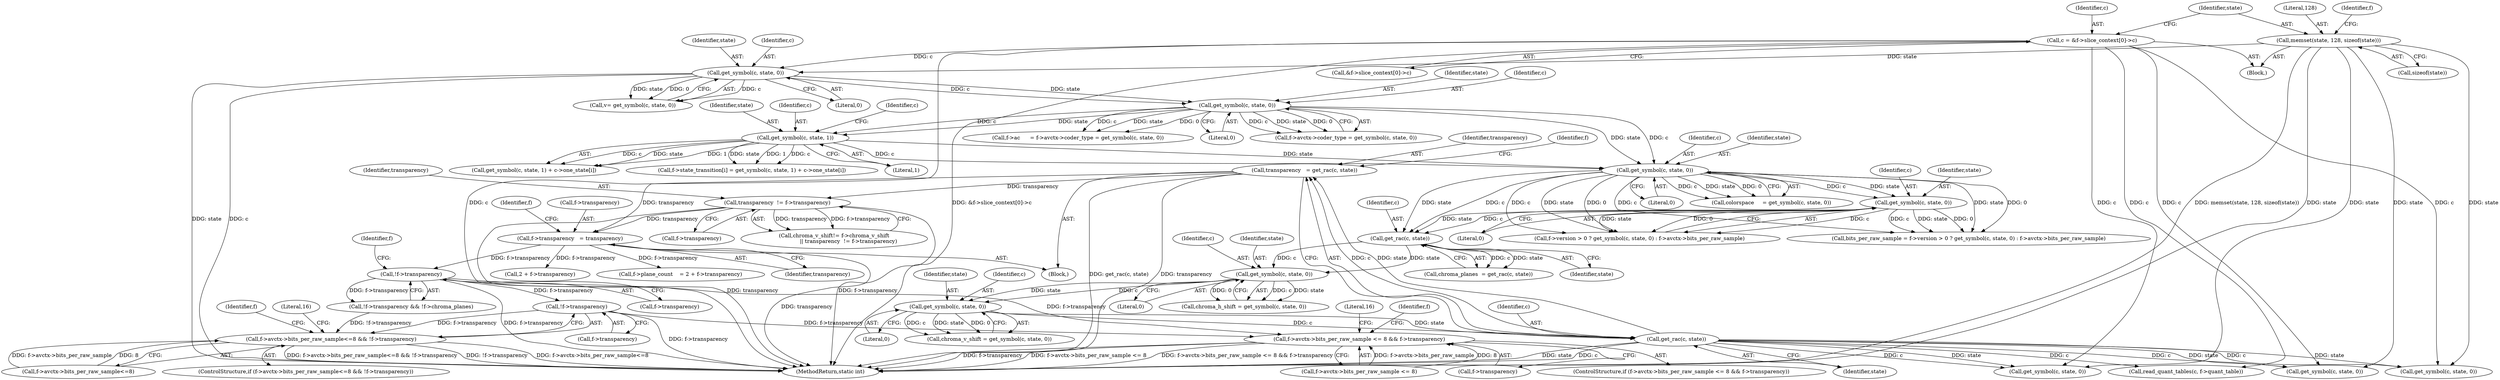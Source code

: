 digraph "0_FFmpeg_b05cd1ea7e45a836f7f6071a716c38bb30326e0f@pointer" {
"1000402" [label="(Call,!f->transparency)"];
"1000360" [label="(Call,!f->transparency)"];
"1000337" [label="(Call,f->transparency   = transparency)"];
"1000253" [label="(Call,transparency   = get_rac(c, state))"];
"1000255" [label="(Call,get_rac(c, state))"];
"1000249" [label="(Call,get_symbol(c, state, 0))"];
"1000243" [label="(Call,get_symbol(c, state, 0))"];
"1000238" [label="(Call,get_rac(c, state))"];
"1000215" [label="(Call,get_symbol(c, state, 0))"];
"1000177" [label="(Call,get_symbol(c, state, 0))"];
"1000144" [label="(Call,get_symbol(c, state, 0))"];
"1000113" [label="(Call,c = &f->slice_context[0]->c)"];
"1000123" [label="(Call,memset(state, 128, sizeof(state)))"];
"1000204" [label="(Call,get_symbol(c, state, 1))"];
"1000227" [label="(Call,get_symbol(c, state, 0))"];
"1000296" [label="(Call,transparency  != f->transparency)"];
"1000394" [label="(Call,f->avctx->bits_per_raw_sample<=8 && !f->transparency)"];
"1000484" [label="(Call,f->avctx->bits_per_raw_sample <= 8 && f->transparency)"];
"1000249" [label="(Call,get_symbol(c, state, 0))"];
"1000243" [label="(Call,get_symbol(c, state, 0))"];
"1000114" [label="(Identifier,c)"];
"1000197" [label="(Call,f->state_transition[i] = get_symbol(c, state, 1) + c->one_state[i])"];
"1001228" [label="(Call,get_symbol(c, state, 0))"];
"1000298" [label="(Call,f->transparency)"];
"1000402" [label="(Call,!f->transparency)"];
"1000180" [label="(Literal,0)"];
"1000207" [label="(Literal,1)"];
"1000230" [label="(Literal,0)"];
"1000254" [label="(Identifier,transparency)"];
"1000131" [label="(Identifier,f)"];
"1000485" [label="(Call,f->avctx->bits_per_raw_sample <= 8)"];
"1000492" [label="(Call,f->transparency)"];
"1000895" [label="(Call,get_symbol(c, state, 0))"];
"1000360" [label="(Call,!f->transparency)"];
"1000218" [label="(Literal,0)"];
"1000403" [label="(Call,f->transparency)"];
"1000134" [label="(Block,)"];
"1001043" [label="(Call,get_symbol(c, state, 0))"];
"1000104" [label="(Block,)"];
"1000290" [label="(Call,chroma_v_shift!= f->chroma_v_shift\n                 || transparency  != f->transparency)"];
"1000361" [label="(Call,f->transparency)"];
"1000206" [label="(Identifier,state)"];
"1000125" [label="(Literal,128)"];
"1000204" [label="(Call,get_symbol(c, state, 1))"];
"1000359" [label="(Call,!f->transparency && !f->chroma_planes)"];
"1000179" [label="(Identifier,state)"];
"1000297" [label="(Identifier,transparency)"];
"1000144" [label="(Call,get_symbol(c, state, 0))"];
"1000205" [label="(Identifier,c)"];
"1000253" [label="(Call,transparency   = get_rac(c, state))"];
"1000256" [label="(Identifier,c)"];
"1000236" [label="(Call,chroma_planes  = get_rac(c, state))"];
"1000178" [label="(Identifier,c)"];
"1000255" [label="(Call,get_rac(c, state))"];
"1000346" [label="(Call,2 + f->transparency)"];
"1000147" [label="(Literal,0)"];
"1000483" [label="(ControlStructure,if (f->avctx->bits_per_raw_sample <= 8 && f->transparency))"];
"1000227" [label="(Call,get_symbol(c, state, 0))"];
"1000216" [label="(Identifier,c)"];
"1000366" [label="(Identifier,f)"];
"1000246" [label="(Literal,0)"];
"1000238" [label="(Call,get_rac(c, state))"];
"1000217" [label="(Identifier,state)"];
"1000344" [label="(Identifier,f)"];
"1000499" [label="(Literal,16)"];
"1000393" [label="(ControlStructure,if (f->avctx->bits_per_raw_sample<=8 && !f->transparency))"];
"1000126" [label="(Call,sizeof(state))"];
"1000488" [label="(Identifier,f)"];
"1000142" [label="(Call,v= get_symbol(c, state, 0))"];
"1000395" [label="(Call,f->avctx->bits_per_raw_sample<=8)"];
"1000244" [label="(Identifier,c)"];
"1001322" [label="(MethodReturn,static int)"];
"1000221" [label="(Call,f->version > 0 ? get_symbol(c, state, 0) : f->avctx->bits_per_raw_sample)"];
"1000115" [label="(Call,&f->slice_context[0]->c)"];
"1000240" [label="(Identifier,state)"];
"1000113" [label="(Call,c = &f->slice_context[0]->c)"];
"1000342" [label="(Call,f->plane_count    = 2 + f->transparency)"];
"1000257" [label="(Identifier,state)"];
"1000241" [label="(Call,chroma_h_shift = get_symbol(c, state, 0))"];
"1000239" [label="(Identifier,c)"];
"1000210" [label="(Identifier,c)"];
"1000203" [label="(Call,get_symbol(c, state, 1) + c->one_state[i])"];
"1000252" [label="(Literal,0)"];
"1000177" [label="(Call,get_symbol(c, state, 0))"];
"1000296" [label="(Call,transparency  != f->transparency)"];
"1000171" [label="(Call,f->avctx->coder_type = get_symbol(c, state, 0))"];
"1000338" [label="(Call,f->transparency)"];
"1000549" [label="(Identifier,f)"];
"1000146" [label="(Identifier,state)"];
"1000247" [label="(Call,chroma_v_shift = get_symbol(c, state, 0))"];
"1000394" [label="(Call,f->avctx->bits_per_raw_sample<=8 && !f->transparency)"];
"1000219" [label="(Call,bits_per_raw_sample = f->version > 0 ? get_symbol(c, state, 0) : f->avctx->bits_per_raw_sample)"];
"1000410" [label="(Literal,16)"];
"1000145" [label="(Identifier,c)"];
"1000251" [label="(Identifier,state)"];
"1000167" [label="(Call,f->ac      = f->avctx->coder_type = get_symbol(c, state, 0))"];
"1000124" [label="(Identifier,state)"];
"1000213" [label="(Call,colorspace     = get_symbol(c, state, 0))"];
"1000865" [label="(Call,read_quant_tables(c, f->quant_table))"];
"1000123" [label="(Call,memset(state, 128, sizeof(state)))"];
"1000260" [label="(Identifier,f)"];
"1000228" [label="(Identifier,c)"];
"1000337" [label="(Call,f->transparency   = transparency)"];
"1000341" [label="(Identifier,transparency)"];
"1000245" [label="(Identifier,state)"];
"1000250" [label="(Identifier,c)"];
"1000484" [label="(Call,f->avctx->bits_per_raw_sample <= 8 && f->transparency)"];
"1000215" [label="(Call,get_symbol(c, state, 0))"];
"1000229" [label="(Identifier,state)"];
"1000402" -> "1000394"  [label="AST: "];
"1000402" -> "1000403"  [label="CFG: "];
"1000403" -> "1000402"  [label="AST: "];
"1000394" -> "1000402"  [label="CFG: "];
"1000402" -> "1001322"  [label="DDG: f->transparency"];
"1000402" -> "1000394"  [label="DDG: f->transparency"];
"1000360" -> "1000402"  [label="DDG: f->transparency"];
"1000402" -> "1000484"  [label="DDG: f->transparency"];
"1000360" -> "1000359"  [label="AST: "];
"1000360" -> "1000361"  [label="CFG: "];
"1000361" -> "1000360"  [label="AST: "];
"1000366" -> "1000360"  [label="CFG: "];
"1000359" -> "1000360"  [label="CFG: "];
"1000360" -> "1001322"  [label="DDG: f->transparency"];
"1000360" -> "1000359"  [label="DDG: f->transparency"];
"1000337" -> "1000360"  [label="DDG: f->transparency"];
"1000360" -> "1000484"  [label="DDG: f->transparency"];
"1000337" -> "1000134"  [label="AST: "];
"1000337" -> "1000341"  [label="CFG: "];
"1000338" -> "1000337"  [label="AST: "];
"1000341" -> "1000337"  [label="AST: "];
"1000344" -> "1000337"  [label="CFG: "];
"1000337" -> "1001322"  [label="DDG: transparency"];
"1000253" -> "1000337"  [label="DDG: transparency"];
"1000296" -> "1000337"  [label="DDG: transparency"];
"1000337" -> "1000342"  [label="DDG: f->transparency"];
"1000337" -> "1000346"  [label="DDG: f->transparency"];
"1000253" -> "1000134"  [label="AST: "];
"1000253" -> "1000255"  [label="CFG: "];
"1000254" -> "1000253"  [label="AST: "];
"1000255" -> "1000253"  [label="AST: "];
"1000260" -> "1000253"  [label="CFG: "];
"1000253" -> "1001322"  [label="DDG: get_rac(c, state)"];
"1000253" -> "1001322"  [label="DDG: transparency"];
"1000255" -> "1000253"  [label="DDG: c"];
"1000255" -> "1000253"  [label="DDG: state"];
"1000253" -> "1000296"  [label="DDG: transparency"];
"1000255" -> "1000257"  [label="CFG: "];
"1000256" -> "1000255"  [label="AST: "];
"1000257" -> "1000255"  [label="AST: "];
"1000255" -> "1001322"  [label="DDG: state"];
"1000255" -> "1001322"  [label="DDG: c"];
"1000249" -> "1000255"  [label="DDG: c"];
"1000249" -> "1000255"  [label="DDG: state"];
"1000255" -> "1000865"  [label="DDG: c"];
"1000255" -> "1000895"  [label="DDG: c"];
"1000255" -> "1000895"  [label="DDG: state"];
"1000255" -> "1001043"  [label="DDG: c"];
"1000255" -> "1001043"  [label="DDG: state"];
"1000255" -> "1001228"  [label="DDG: c"];
"1000255" -> "1001228"  [label="DDG: state"];
"1000249" -> "1000247"  [label="AST: "];
"1000249" -> "1000252"  [label="CFG: "];
"1000250" -> "1000249"  [label="AST: "];
"1000251" -> "1000249"  [label="AST: "];
"1000252" -> "1000249"  [label="AST: "];
"1000247" -> "1000249"  [label="CFG: "];
"1000249" -> "1000247"  [label="DDG: c"];
"1000249" -> "1000247"  [label="DDG: state"];
"1000249" -> "1000247"  [label="DDG: 0"];
"1000243" -> "1000249"  [label="DDG: c"];
"1000243" -> "1000249"  [label="DDG: state"];
"1000243" -> "1000241"  [label="AST: "];
"1000243" -> "1000246"  [label="CFG: "];
"1000244" -> "1000243"  [label="AST: "];
"1000245" -> "1000243"  [label="AST: "];
"1000246" -> "1000243"  [label="AST: "];
"1000241" -> "1000243"  [label="CFG: "];
"1000243" -> "1000241"  [label="DDG: c"];
"1000243" -> "1000241"  [label="DDG: state"];
"1000243" -> "1000241"  [label="DDG: 0"];
"1000238" -> "1000243"  [label="DDG: c"];
"1000238" -> "1000243"  [label="DDG: state"];
"1000238" -> "1000236"  [label="AST: "];
"1000238" -> "1000240"  [label="CFG: "];
"1000239" -> "1000238"  [label="AST: "];
"1000240" -> "1000238"  [label="AST: "];
"1000236" -> "1000238"  [label="CFG: "];
"1000238" -> "1000236"  [label="DDG: c"];
"1000238" -> "1000236"  [label="DDG: state"];
"1000215" -> "1000238"  [label="DDG: c"];
"1000215" -> "1000238"  [label="DDG: state"];
"1000227" -> "1000238"  [label="DDG: c"];
"1000227" -> "1000238"  [label="DDG: state"];
"1000215" -> "1000213"  [label="AST: "];
"1000215" -> "1000218"  [label="CFG: "];
"1000216" -> "1000215"  [label="AST: "];
"1000217" -> "1000215"  [label="AST: "];
"1000218" -> "1000215"  [label="AST: "];
"1000213" -> "1000215"  [label="CFG: "];
"1000215" -> "1000213"  [label="DDG: c"];
"1000215" -> "1000213"  [label="DDG: state"];
"1000215" -> "1000213"  [label="DDG: 0"];
"1000177" -> "1000215"  [label="DDG: c"];
"1000177" -> "1000215"  [label="DDG: state"];
"1000204" -> "1000215"  [label="DDG: c"];
"1000204" -> "1000215"  [label="DDG: state"];
"1000215" -> "1000219"  [label="DDG: c"];
"1000215" -> "1000219"  [label="DDG: state"];
"1000215" -> "1000219"  [label="DDG: 0"];
"1000215" -> "1000221"  [label="DDG: c"];
"1000215" -> "1000221"  [label="DDG: state"];
"1000215" -> "1000221"  [label="DDG: 0"];
"1000215" -> "1000227"  [label="DDG: c"];
"1000215" -> "1000227"  [label="DDG: state"];
"1000177" -> "1000171"  [label="AST: "];
"1000177" -> "1000180"  [label="CFG: "];
"1000178" -> "1000177"  [label="AST: "];
"1000179" -> "1000177"  [label="AST: "];
"1000180" -> "1000177"  [label="AST: "];
"1000171" -> "1000177"  [label="CFG: "];
"1000177" -> "1000167"  [label="DDG: c"];
"1000177" -> "1000167"  [label="DDG: state"];
"1000177" -> "1000167"  [label="DDG: 0"];
"1000177" -> "1000171"  [label="DDG: c"];
"1000177" -> "1000171"  [label="DDG: state"];
"1000177" -> "1000171"  [label="DDG: 0"];
"1000144" -> "1000177"  [label="DDG: c"];
"1000144" -> "1000177"  [label="DDG: state"];
"1000177" -> "1000204"  [label="DDG: c"];
"1000177" -> "1000204"  [label="DDG: state"];
"1000144" -> "1000142"  [label="AST: "];
"1000144" -> "1000147"  [label="CFG: "];
"1000145" -> "1000144"  [label="AST: "];
"1000146" -> "1000144"  [label="AST: "];
"1000147" -> "1000144"  [label="AST: "];
"1000142" -> "1000144"  [label="CFG: "];
"1000144" -> "1001322"  [label="DDG: c"];
"1000144" -> "1001322"  [label="DDG: state"];
"1000144" -> "1000142"  [label="DDG: c"];
"1000144" -> "1000142"  [label="DDG: state"];
"1000144" -> "1000142"  [label="DDG: 0"];
"1000113" -> "1000144"  [label="DDG: c"];
"1000123" -> "1000144"  [label="DDG: state"];
"1000113" -> "1000104"  [label="AST: "];
"1000113" -> "1000115"  [label="CFG: "];
"1000114" -> "1000113"  [label="AST: "];
"1000115" -> "1000113"  [label="AST: "];
"1000124" -> "1000113"  [label="CFG: "];
"1000113" -> "1001322"  [label="DDG: c"];
"1000113" -> "1001322"  [label="DDG: &f->slice_context[0]->c"];
"1000113" -> "1000865"  [label="DDG: c"];
"1000113" -> "1000895"  [label="DDG: c"];
"1000113" -> "1001043"  [label="DDG: c"];
"1000113" -> "1001228"  [label="DDG: c"];
"1000123" -> "1000104"  [label="AST: "];
"1000123" -> "1000126"  [label="CFG: "];
"1000124" -> "1000123"  [label="AST: "];
"1000125" -> "1000123"  [label="AST: "];
"1000126" -> "1000123"  [label="AST: "];
"1000131" -> "1000123"  [label="CFG: "];
"1000123" -> "1001322"  [label="DDG: memset(state, 128, sizeof(state))"];
"1000123" -> "1001322"  [label="DDG: state"];
"1000123" -> "1000895"  [label="DDG: state"];
"1000123" -> "1001043"  [label="DDG: state"];
"1000123" -> "1001228"  [label="DDG: state"];
"1000204" -> "1000203"  [label="AST: "];
"1000204" -> "1000207"  [label="CFG: "];
"1000205" -> "1000204"  [label="AST: "];
"1000206" -> "1000204"  [label="AST: "];
"1000207" -> "1000204"  [label="AST: "];
"1000210" -> "1000204"  [label="CFG: "];
"1000204" -> "1000197"  [label="DDG: c"];
"1000204" -> "1000197"  [label="DDG: state"];
"1000204" -> "1000197"  [label="DDG: 1"];
"1000204" -> "1000203"  [label="DDG: c"];
"1000204" -> "1000203"  [label="DDG: state"];
"1000204" -> "1000203"  [label="DDG: 1"];
"1000227" -> "1000221"  [label="AST: "];
"1000227" -> "1000230"  [label="CFG: "];
"1000228" -> "1000227"  [label="AST: "];
"1000229" -> "1000227"  [label="AST: "];
"1000230" -> "1000227"  [label="AST: "];
"1000221" -> "1000227"  [label="CFG: "];
"1000227" -> "1000219"  [label="DDG: c"];
"1000227" -> "1000219"  [label="DDG: state"];
"1000227" -> "1000219"  [label="DDG: 0"];
"1000227" -> "1000221"  [label="DDG: c"];
"1000227" -> "1000221"  [label="DDG: state"];
"1000227" -> "1000221"  [label="DDG: 0"];
"1000296" -> "1000290"  [label="AST: "];
"1000296" -> "1000298"  [label="CFG: "];
"1000297" -> "1000296"  [label="AST: "];
"1000298" -> "1000296"  [label="AST: "];
"1000290" -> "1000296"  [label="CFG: "];
"1000296" -> "1001322"  [label="DDG: f->transparency"];
"1000296" -> "1001322"  [label="DDG: transparency"];
"1000296" -> "1000290"  [label="DDG: transparency"];
"1000296" -> "1000290"  [label="DDG: f->transparency"];
"1000394" -> "1000393"  [label="AST: "];
"1000394" -> "1000395"  [label="CFG: "];
"1000395" -> "1000394"  [label="AST: "];
"1000410" -> "1000394"  [label="CFG: "];
"1000488" -> "1000394"  [label="CFG: "];
"1000394" -> "1001322"  [label="DDG: f->avctx->bits_per_raw_sample<=8 && !f->transparency"];
"1000394" -> "1001322"  [label="DDG: !f->transparency"];
"1000394" -> "1001322"  [label="DDG: f->avctx->bits_per_raw_sample<=8"];
"1000395" -> "1000394"  [label="DDG: f->avctx->bits_per_raw_sample"];
"1000395" -> "1000394"  [label="DDG: 8"];
"1000359" -> "1000394"  [label="DDG: !f->transparency"];
"1000484" -> "1000483"  [label="AST: "];
"1000484" -> "1000485"  [label="CFG: "];
"1000484" -> "1000492"  [label="CFG: "];
"1000485" -> "1000484"  [label="AST: "];
"1000492" -> "1000484"  [label="AST: "];
"1000499" -> "1000484"  [label="CFG: "];
"1000549" -> "1000484"  [label="CFG: "];
"1000484" -> "1001322"  [label="DDG: f->transparency"];
"1000484" -> "1001322"  [label="DDG: f->avctx->bits_per_raw_sample <= 8"];
"1000484" -> "1001322"  [label="DDG: f->avctx->bits_per_raw_sample <= 8 && f->transparency"];
"1000485" -> "1000484"  [label="DDG: f->avctx->bits_per_raw_sample"];
"1000485" -> "1000484"  [label="DDG: 8"];
}
